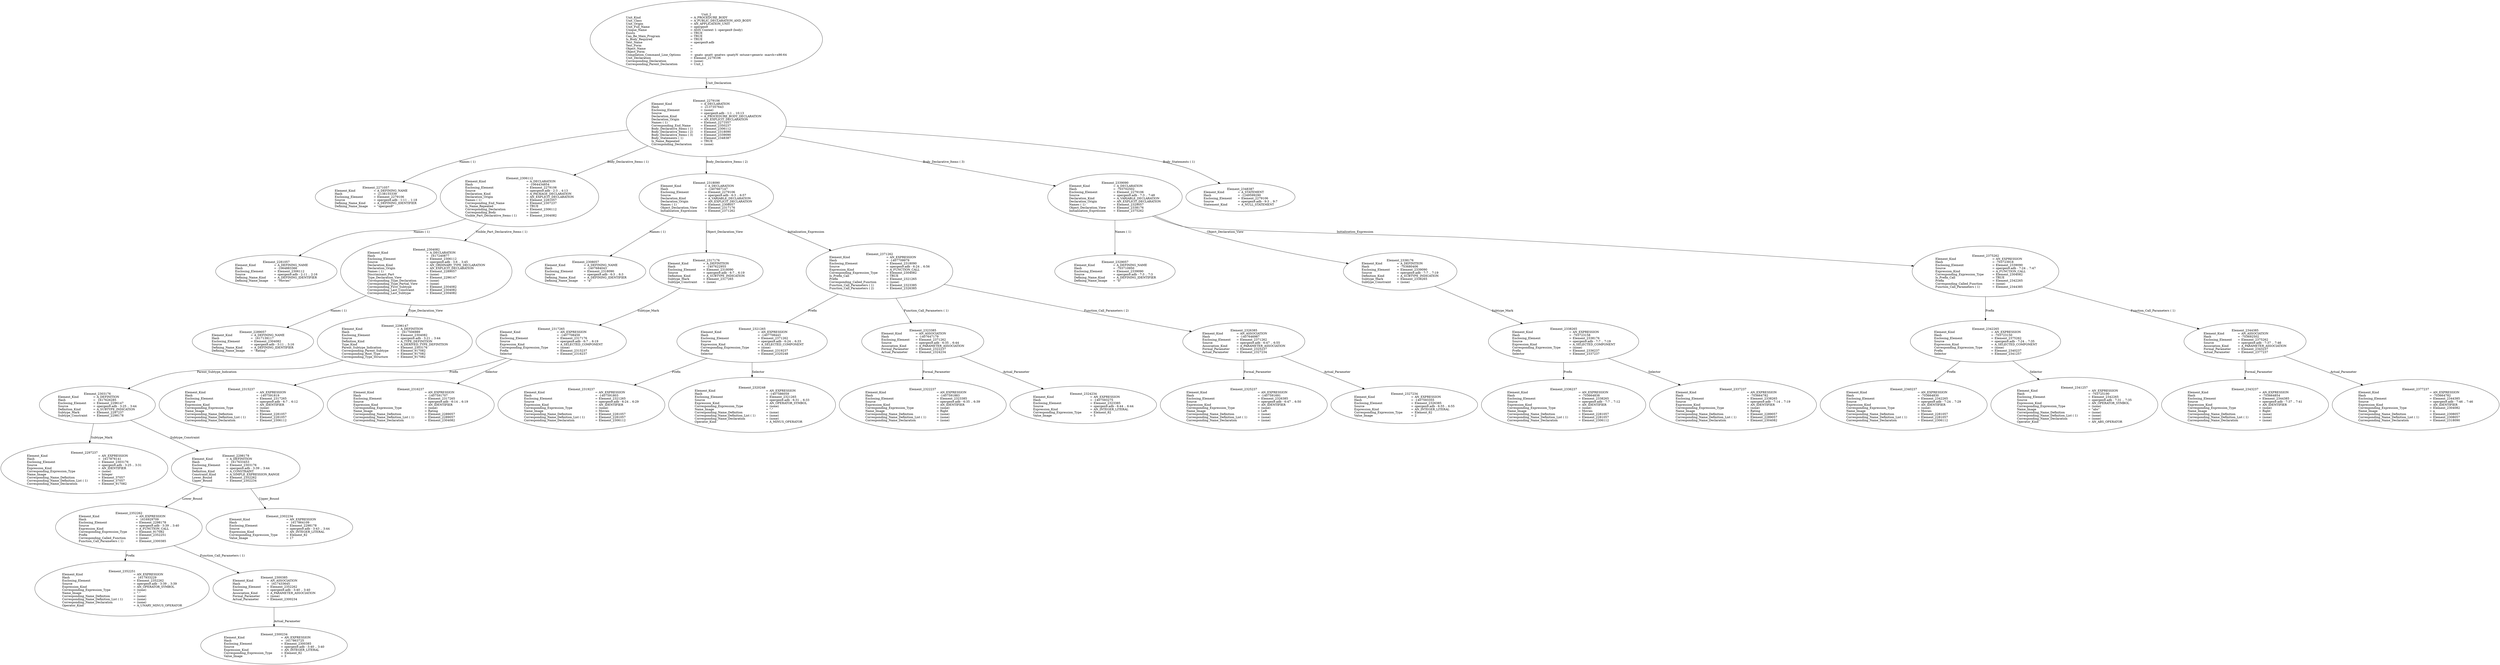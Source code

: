 digraph "opergen9.adt" {
  Unit_2 -> Element_2279106
      [ label=Unit_Declaration ];
  Unit_2
      [ label=<<TABLE BORDER="0" CELLBORDER="0" CELLSPACING="0" CELLPADDING="0"> 
          <TR><TD COLSPAN="3">Unit_2</TD></TR>
          <TR><TD ALIGN="LEFT">Unit_Kind   </TD><TD> = </TD><TD ALIGN="LEFT">A_PROCEDURE_BODY</TD></TR>
          <TR><TD ALIGN="LEFT">Unit_Class   </TD><TD> = </TD><TD ALIGN="LEFT">A_PUBLIC_DECLARATION_AND_BODY</TD></TR>
          <TR><TD ALIGN="LEFT">Unit_Origin   </TD><TD> = </TD><TD ALIGN="LEFT">AN_APPLICATION_UNIT</TD></TR>
          <TR><TD ALIGN="LEFT">Unit_Full_Name    </TD><TD> = </TD><TD ALIGN="LEFT">opergen9</TD></TR>
          <TR><TD ALIGN="LEFT">Unique_Name   </TD><TD> = </TD><TD ALIGN="LEFT">ASIS Context 1: opergen9 (body)</TD></TR>
          <TR><TD ALIGN="LEFT">Exists  </TD><TD> = </TD><TD ALIGN="LEFT">TRUE</TD></TR>
          <TR><TD ALIGN="LEFT">Can_Be_Main_Program     </TD><TD> = </TD><TD ALIGN="LEFT">TRUE</TD></TR>
          <TR><TD ALIGN="LEFT">Is_Body_Required     </TD><TD> = </TD><TD ALIGN="LEFT">TRUE</TD></TR>
          <TR><TD ALIGN="LEFT">Text_Name   </TD><TD> = </TD><TD ALIGN="LEFT">opergen9.adb</TD></TR>
          <TR><TD ALIGN="LEFT">Text_Form   </TD><TD> = </TD><TD ALIGN="LEFT"></TD></TR>
          <TR><TD ALIGN="LEFT">Object_Name   </TD><TD> = </TD><TD ALIGN="LEFT"></TD></TR>
          <TR><TD ALIGN="LEFT">Object_Form   </TD><TD> = </TD><TD ALIGN="LEFT"></TD></TR>
          <TR><TD ALIGN="LEFT">Compilation_Command_Line_Options         </TD><TD> = </TD><TD ALIGN="LEFT">-gnatc -gnatt -gnatws -gnatyN -mtune=generic -march=x86-64</TD></TR>
          <TR><TD ALIGN="LEFT">Unit_Declaration     </TD><TD> = </TD><TD ALIGN="LEFT">Element_2279106</TD></TR>
          <TR><TD ALIGN="LEFT">Corresponding_Declaration       </TD><TD> = </TD><TD ALIGN="LEFT">(none)</TD></TR>
          <TR><TD ALIGN="LEFT">Corresponding_Parent_Declaration         </TD><TD> = </TD><TD ALIGN="LEFT">Unit_1</TD></TR>
          </TABLE>> ];
  Element_2279106 -> Element_2271057
      [ label="Names ( 1)" ];
  Element_2279106 -> Element_2306112
      [ label="Body_Declarative_Items ( 1)" ];
  Element_2279106 -> Element_2318090
      [ label="Body_Declarative_Items ( 2)" ];
  Element_2279106 -> Element_2339090
      [ label="Body_Declarative_Items ( 3)" ];
  Element_2279106 -> Element_2348387
      [ label="Body_Statements ( 1)" ];
  Element_2279106
      [ label=<<TABLE BORDER="0" CELLBORDER="0" CELLSPACING="0" CELLPADDING="0"> 
          <TR><TD COLSPAN="3">Element_2279106</TD></TR>
          <TR><TD ALIGN="LEFT">Element_Kind    </TD><TD> = </TD><TD ALIGN="LEFT">A_DECLARATION</TD></TR>
          <TR><TD ALIGN="LEFT">Hash  </TD><TD> = </TD><TD ALIGN="LEFT">-2137357643</TD></TR>
          <TR><TD ALIGN="LEFT">Enclosing_Element     </TD><TD> = </TD><TD ALIGN="LEFT">(none)</TD></TR>
          <TR><TD ALIGN="LEFT">Source  </TD><TD> = </TD><TD ALIGN="LEFT">opergen9.adb - 1:1 .. 10:13</TD></TR>
          <TR><TD ALIGN="LEFT">Declaration_Kind     </TD><TD> = </TD><TD ALIGN="LEFT">A_PROCEDURE_BODY_DECLARATION</TD></TR>
          <TR><TD ALIGN="LEFT">Declaration_Origin     </TD><TD> = </TD><TD ALIGN="LEFT">AN_EXPLICIT_DECLARATION</TD></TR>
          <TR><TD ALIGN="LEFT">Names ( 1)   </TD><TD> = </TD><TD ALIGN="LEFT">Element_2271057</TD></TR>
          <TR><TD ALIGN="LEFT">Corresponding_End_Name      </TD><TD> = </TD><TD ALIGN="LEFT">Element_2350237</TD></TR>
          <TR><TD ALIGN="LEFT">Body_Declarative_Items ( 1)       </TD><TD> = </TD><TD ALIGN="LEFT">Element_2306112</TD></TR>
          <TR><TD ALIGN="LEFT">Body_Declarative_Items ( 2)       </TD><TD> = </TD><TD ALIGN="LEFT">Element_2318090</TD></TR>
          <TR><TD ALIGN="LEFT">Body_Declarative_Items ( 3)       </TD><TD> = </TD><TD ALIGN="LEFT">Element_2339090</TD></TR>
          <TR><TD ALIGN="LEFT">Body_Statements ( 1)      </TD><TD> = </TD><TD ALIGN="LEFT">Element_2348387</TD></TR>
          <TR><TD ALIGN="LEFT">Is_Name_Repeated     </TD><TD> = </TD><TD ALIGN="LEFT">TRUE</TD></TR>
          <TR><TD ALIGN="LEFT">Corresponding_Declaration       </TD><TD> = </TD><TD ALIGN="LEFT">(none)</TD></TR>
          </TABLE>> ];
  Element_2271057
      [ label=<<TABLE BORDER="0" CELLBORDER="0" CELLSPACING="0" CELLPADDING="0"> 
          <TR><TD COLSPAN="3">Element_2271057</TD></TR>
          <TR><TD ALIGN="LEFT">Element_Kind    </TD><TD> = </TD><TD ALIGN="LEFT">A_DEFINING_NAME</TD></TR>
          <TR><TD ALIGN="LEFT">Hash  </TD><TD> = </TD><TD ALIGN="LEFT">-2138155339</TD></TR>
          <TR><TD ALIGN="LEFT">Enclosing_Element     </TD><TD> = </TD><TD ALIGN="LEFT">Element_2279106</TD></TR>
          <TR><TD ALIGN="LEFT">Source  </TD><TD> = </TD><TD ALIGN="LEFT">opergen9.adb - 1:11 .. 1:18</TD></TR>
          <TR><TD ALIGN="LEFT">Defining_Name_Kind     </TD><TD> = </TD><TD ALIGN="LEFT">A_DEFINING_IDENTIFIER</TD></TR>
          <TR><TD ALIGN="LEFT">Defining_Name_Image     </TD><TD> = </TD><TD ALIGN="LEFT">"opergen9"</TD></TR>
          </TABLE>> ];
  Element_2306112 -> Element_2281057
      [ label="Names ( 1)" ];
  Element_2306112 -> Element_2304082
      [ label="Visible_Part_Declarative_Items ( 1)" ];
  Element_2306112
      [ label=<<TABLE BORDER="0" CELLBORDER="0" CELLSPACING="0" CELLPADDING="0"> 
          <TR><TD COLSPAN="3">Element_2306112</TD></TR>
          <TR><TD ALIGN="LEFT">Element_Kind    </TD><TD> = </TD><TD ALIGN="LEFT">A_DECLARATION</TD></TR>
          <TR><TD ALIGN="LEFT">Hash  </TD><TD> = </TD><TD ALIGN="LEFT">-1064434854</TD></TR>
          <TR><TD ALIGN="LEFT">Enclosing_Element     </TD><TD> = </TD><TD ALIGN="LEFT">Element_2279106</TD></TR>
          <TR><TD ALIGN="LEFT">Source  </TD><TD> = </TD><TD ALIGN="LEFT">opergen9.adb - 2:3 .. 4:13</TD></TR>
          <TR><TD ALIGN="LEFT">Declaration_Kind     </TD><TD> = </TD><TD ALIGN="LEFT">A_PACKAGE_DECLARATION</TD></TR>
          <TR><TD ALIGN="LEFT">Declaration_Origin     </TD><TD> = </TD><TD ALIGN="LEFT">AN_EXPLICIT_DECLARATION</TD></TR>
          <TR><TD ALIGN="LEFT">Names ( 1)   </TD><TD> = </TD><TD ALIGN="LEFT">Element_2281057</TD></TR>
          <TR><TD ALIGN="LEFT">Corresponding_End_Name      </TD><TD> = </TD><TD ALIGN="LEFT">Element_2307237</TD></TR>
          <TR><TD ALIGN="LEFT">Is_Name_Repeated     </TD><TD> = </TD><TD ALIGN="LEFT">TRUE</TD></TR>
          <TR><TD ALIGN="LEFT">Corresponding_Declaration       </TD><TD> = </TD><TD ALIGN="LEFT">Element_2306112</TD></TR>
          <TR><TD ALIGN="LEFT">Corresponding_Body     </TD><TD> = </TD><TD ALIGN="LEFT">(none)</TD></TR>
          <TR><TD ALIGN="LEFT">Visible_Part_Declarative_Items ( 1)         </TD><TD> = </TD><TD ALIGN="LEFT">Element_2304082</TD></TR>
          </TABLE>> ];
  Element_2281057
      [ label=<<TABLE BORDER="0" CELLBORDER="0" CELLSPACING="0" CELLPADDING="0"> 
          <TR><TD COLSPAN="3">Element_2281057</TD></TR>
          <TR><TD ALIGN="LEFT">Element_Kind    </TD><TD> = </TD><TD ALIGN="LEFT">A_DEFINING_NAME</TD></TR>
          <TR><TD ALIGN="LEFT">Hash  </TD><TD> = </TD><TD ALIGN="LEFT">-1064883366</TD></TR>
          <TR><TD ALIGN="LEFT">Enclosing_Element     </TD><TD> = </TD><TD ALIGN="LEFT">Element_2306112</TD></TR>
          <TR><TD ALIGN="LEFT">Source  </TD><TD> = </TD><TD ALIGN="LEFT">opergen9.adb - 2:11 .. 2:16</TD></TR>
          <TR><TD ALIGN="LEFT">Defining_Name_Kind     </TD><TD> = </TD><TD ALIGN="LEFT">A_DEFINING_IDENTIFIER</TD></TR>
          <TR><TD ALIGN="LEFT">Defining_Name_Image     </TD><TD> = </TD><TD ALIGN="LEFT">"Movies"</TD></TR>
          </TABLE>> ];
  Element_2304082 -> Element_2289057
      [ label="Names ( 1)" ];
  Element_2304082 -> Element_2296147
      [ label=Type_Declaration_View ];
  Element_2304082
      [ label=<<TABLE BORDER="0" CELLBORDER="0" CELLSPACING="0" CELLPADDING="0"> 
          <TR><TD COLSPAN="3">Element_2304082</TD></TR>
          <TR><TD ALIGN="LEFT">Element_Kind    </TD><TD> = </TD><TD ALIGN="LEFT">A_DECLARATION</TD></TR>
          <TR><TD ALIGN="LEFT">Hash  </TD><TD> = </TD><TD ALIGN="LEFT"> 1617240877</TD></TR>
          <TR><TD ALIGN="LEFT">Enclosing_Element     </TD><TD> = </TD><TD ALIGN="LEFT">Element_2306112</TD></TR>
          <TR><TD ALIGN="LEFT">Source  </TD><TD> = </TD><TD ALIGN="LEFT">opergen9.adb - 3:6 .. 3:45</TD></TR>
          <TR><TD ALIGN="LEFT">Declaration_Kind     </TD><TD> = </TD><TD ALIGN="LEFT">AN_ORDINARY_TYPE_DECLARATION</TD></TR>
          <TR><TD ALIGN="LEFT">Declaration_Origin     </TD><TD> = </TD><TD ALIGN="LEFT">AN_EXPLICIT_DECLARATION</TD></TR>
          <TR><TD ALIGN="LEFT">Names ( 1)   </TD><TD> = </TD><TD ALIGN="LEFT">Element_2289057</TD></TR>
          <TR><TD ALIGN="LEFT">Discriminant_Part     </TD><TD> = </TD><TD ALIGN="LEFT">(none)</TD></TR>
          <TR><TD ALIGN="LEFT">Type_Declaration_View      </TD><TD> = </TD><TD ALIGN="LEFT">Element_2296147</TD></TR>
          <TR><TD ALIGN="LEFT">Corresponding_Type_Declaration        </TD><TD> = </TD><TD ALIGN="LEFT">(none)</TD></TR>
          <TR><TD ALIGN="LEFT">Corresponding_Type_Partial_View        </TD><TD> = </TD><TD ALIGN="LEFT">(none)</TD></TR>
          <TR><TD ALIGN="LEFT">Corresponding_First_Subtype       </TD><TD> = </TD><TD ALIGN="LEFT">Element_2304082</TD></TR>
          <TR><TD ALIGN="LEFT">Corresponding_Last_Constraint        </TD><TD> = </TD><TD ALIGN="LEFT">Element_2304082</TD></TR>
          <TR><TD ALIGN="LEFT">Corresponding_Last_Subtype       </TD><TD> = </TD><TD ALIGN="LEFT">Element_2304082</TD></TR>
          </TABLE>> ];
  Element_2289057
      [ label=<<TABLE BORDER="0" CELLBORDER="0" CELLSPACING="0" CELLPADDING="0"> 
          <TR><TD COLSPAN="3">Element_2289057</TD></TR>
          <TR><TD ALIGN="LEFT">Element_Kind    </TD><TD> = </TD><TD ALIGN="LEFT">A_DEFINING_NAME</TD></TR>
          <TR><TD ALIGN="LEFT">Hash  </TD><TD> = </TD><TD ALIGN="LEFT"> 1617139117</TD></TR>
          <TR><TD ALIGN="LEFT">Enclosing_Element     </TD><TD> = </TD><TD ALIGN="LEFT">Element_2304082</TD></TR>
          <TR><TD ALIGN="LEFT">Source  </TD><TD> = </TD><TD ALIGN="LEFT">opergen9.adb - 3:11 .. 3:16</TD></TR>
          <TR><TD ALIGN="LEFT">Defining_Name_Kind     </TD><TD> = </TD><TD ALIGN="LEFT">A_DEFINING_IDENTIFIER</TD></TR>
          <TR><TD ALIGN="LEFT">Defining_Name_Image     </TD><TD> = </TD><TD ALIGN="LEFT">"Rating"</TD></TR>
          </TABLE>> ];
  Element_2296147 -> Element_2303176
      [ label=Parent_Subtype_Indication ];
  Element_2296147
      [ label=<<TABLE BORDER="0" CELLBORDER="0" CELLSPACING="0" CELLPADDING="0"> 
          <TR><TD COLSPAN="3">Element_2296147</TD></TR>
          <TR><TD ALIGN="LEFT">Element_Kind    </TD><TD> = </TD><TD ALIGN="LEFT">A_DEFINITION</TD></TR>
          <TR><TD ALIGN="LEFT">Hash  </TD><TD> = </TD><TD ALIGN="LEFT"> 1617506989</TD></TR>
          <TR><TD ALIGN="LEFT">Enclosing_Element     </TD><TD> = </TD><TD ALIGN="LEFT">Element_2304082</TD></TR>
          <TR><TD ALIGN="LEFT">Source  </TD><TD> = </TD><TD ALIGN="LEFT">opergen9.adb - 3:21 .. 3:44</TD></TR>
          <TR><TD ALIGN="LEFT">Definition_Kind    </TD><TD> = </TD><TD ALIGN="LEFT">A_TYPE_DEFINITION</TD></TR>
          <TR><TD ALIGN="LEFT">Type_Kind   </TD><TD> = </TD><TD ALIGN="LEFT">A_DERIVED_TYPE_DEFINITION</TD></TR>
          <TR><TD ALIGN="LEFT">Parent_Subtype_Indication       </TD><TD> = </TD><TD ALIGN="LEFT">Element_2303176</TD></TR>
          <TR><TD ALIGN="LEFT">Corresponding_Parent_Subtype        </TD><TD> = </TD><TD ALIGN="LEFT">Element_917082</TD></TR>
          <TR><TD ALIGN="LEFT">Corresponding_Root_Type      </TD><TD> = </TD><TD ALIGN="LEFT">Element_917082</TD></TR>
          <TR><TD ALIGN="LEFT">Corresponding_Type_Structure        </TD><TD> = </TD><TD ALIGN="LEFT">Element_917082</TD></TR>
          </TABLE>> ];
  Element_2303176 -> Element_2297237
      [ label=Subtype_Mark ];
  Element_2303176 -> Element_2298178
      [ label=Subtype_Constraint ];
  Element_2303176
      [ label=<<TABLE BORDER="0" CELLBORDER="0" CELLSPACING="0" CELLPADDING="0"> 
          <TR><TD COLSPAN="3">Element_2303176</TD></TR>
          <TR><TD ALIGN="LEFT">Element_Kind    </TD><TD> = </TD><TD ALIGN="LEFT">A_DEFINITION</TD></TR>
          <TR><TD ALIGN="LEFT">Hash  </TD><TD> = </TD><TD ALIGN="LEFT"> 1617626285</TD></TR>
          <TR><TD ALIGN="LEFT">Enclosing_Element     </TD><TD> = </TD><TD ALIGN="LEFT">Element_2296147</TD></TR>
          <TR><TD ALIGN="LEFT">Source  </TD><TD> = </TD><TD ALIGN="LEFT">opergen9.adb - 3:25 .. 3:44</TD></TR>
          <TR><TD ALIGN="LEFT">Definition_Kind    </TD><TD> = </TD><TD ALIGN="LEFT">A_SUBTYPE_INDICATION</TD></TR>
          <TR><TD ALIGN="LEFT">Subtype_Mark    </TD><TD> = </TD><TD ALIGN="LEFT">Element_2297237</TD></TR>
          <TR><TD ALIGN="LEFT">Subtype_Constraint     </TD><TD> = </TD><TD ALIGN="LEFT">Element_2298178</TD></TR>
          </TABLE>> ];
  Element_2297237
      [ label=<<TABLE BORDER="0" CELLBORDER="0" CELLSPACING="0" CELLPADDING="0"> 
          <TR><TD COLSPAN="3">Element_2297237</TD></TR>
          <TR><TD ALIGN="LEFT">Element_Kind    </TD><TD> = </TD><TD ALIGN="LEFT">AN_EXPRESSION</TD></TR>
          <TR><TD ALIGN="LEFT">Hash  </TD><TD> = </TD><TD ALIGN="LEFT"> 1617876141</TD></TR>
          <TR><TD ALIGN="LEFT">Enclosing_Element     </TD><TD> = </TD><TD ALIGN="LEFT">Element_2303176</TD></TR>
          <TR><TD ALIGN="LEFT">Source  </TD><TD> = </TD><TD ALIGN="LEFT">opergen9.adb - 3:25 .. 3:31</TD></TR>
          <TR><TD ALIGN="LEFT">Expression_Kind    </TD><TD> = </TD><TD ALIGN="LEFT">AN_IDENTIFIER</TD></TR>
          <TR><TD ALIGN="LEFT">Corresponding_Expression_Type        </TD><TD> = </TD><TD ALIGN="LEFT">(none)</TD></TR>
          <TR><TD ALIGN="LEFT">Name_Image   </TD><TD> = </TD><TD ALIGN="LEFT">Integer</TD></TR>
          <TR><TD ALIGN="LEFT">Corresponding_Name_Definition        </TD><TD> = </TD><TD ALIGN="LEFT">Element_37057</TD></TR>
          <TR><TD ALIGN="LEFT">Corresponding_Name_Definition_List ( 1)          </TD><TD> = </TD><TD ALIGN="LEFT">Element_37057</TD></TR>
          <TR><TD ALIGN="LEFT">Corresponding_Name_Declaration        </TD><TD> = </TD><TD ALIGN="LEFT">Element_917082</TD></TR>
          </TABLE>> ];
  Element_2298178 -> Element_2352262
      [ label=Lower_Bound ];
  Element_2298178 -> Element_2302234
      [ label=Upper_Bound ];
  Element_2298178
      [ label=<<TABLE BORDER="0" CELLBORDER="0" CELLSPACING="0" CELLPADDING="0"> 
          <TR><TD COLSPAN="3">Element_2298178</TD></TR>
          <TR><TD ALIGN="LEFT">Element_Kind    </TD><TD> = </TD><TD ALIGN="LEFT">A_DEFINITION</TD></TR>
          <TR><TD ALIGN="LEFT">Hash  </TD><TD> = </TD><TD ALIGN="LEFT"> 1617633453</TD></TR>
          <TR><TD ALIGN="LEFT">Enclosing_Element     </TD><TD> = </TD><TD ALIGN="LEFT">Element_2303176</TD></TR>
          <TR><TD ALIGN="LEFT">Source  </TD><TD> = </TD><TD ALIGN="LEFT">opergen9.adb - 3:39 .. 3:44</TD></TR>
          <TR><TD ALIGN="LEFT">Definition_Kind    </TD><TD> = </TD><TD ALIGN="LEFT">A_CONSTRAINT</TD></TR>
          <TR><TD ALIGN="LEFT">Constraint_Kind    </TD><TD> = </TD><TD ALIGN="LEFT">A_SIMPLE_EXPRESSION_RANGE</TD></TR>
          <TR><TD ALIGN="LEFT">Lower_Bound   </TD><TD> = </TD><TD ALIGN="LEFT">Element_2352262</TD></TR>
          <TR><TD ALIGN="LEFT">Upper_Bound   </TD><TD> = </TD><TD ALIGN="LEFT">Element_2302234</TD></TR>
          </TABLE>> ];
  Element_2352262 -> Element_2352251
      [ label=Prefix ];
  Element_2352262 -> Element_2300385
      [ label="Function_Call_Parameters ( 1)" ];
  Element_2352262
      [ label=<<TABLE BORDER="0" CELLBORDER="0" CELLSPACING="0" CELLPADDING="0"> 
          <TR><TD COLSPAN="3">Element_2352262</TD></TR>
          <TR><TD ALIGN="LEFT">Element_Kind    </TD><TD> = </TD><TD ALIGN="LEFT">AN_EXPRESSION</TD></TR>
          <TR><TD ALIGN="LEFT">Hash  </TD><TD> = </TD><TD ALIGN="LEFT"> 1616929709</TD></TR>
          <TR><TD ALIGN="LEFT">Enclosing_Element     </TD><TD> = </TD><TD ALIGN="LEFT">Element_2298178</TD></TR>
          <TR><TD ALIGN="LEFT">Source  </TD><TD> = </TD><TD ALIGN="LEFT">opergen9.adb - 3:39 .. 3:40</TD></TR>
          <TR><TD ALIGN="LEFT">Expression_Kind    </TD><TD> = </TD><TD ALIGN="LEFT">A_FUNCTION_CALL</TD></TR>
          <TR><TD ALIGN="LEFT">Corresponding_Expression_Type        </TD><TD> = </TD><TD ALIGN="LEFT">Element_917082</TD></TR>
          <TR><TD ALIGN="LEFT">Prefix  </TD><TD> = </TD><TD ALIGN="LEFT">Element_2352251</TD></TR>
          <TR><TD ALIGN="LEFT">Corresponding_Called_Function        </TD><TD> = </TD><TD ALIGN="LEFT">(none)</TD></TR>
          <TR><TD ALIGN="LEFT">Function_Call_Parameters ( 1)        </TD><TD> = </TD><TD ALIGN="LEFT">Element_2300385</TD></TR>
          </TABLE>> ];
  Element_2352251
      [ label=<<TABLE BORDER="0" CELLBORDER="0" CELLSPACING="0" CELLPADDING="0"> 
          <TR><TD COLSPAN="3">Element_2352251</TD></TR>
          <TR><TD ALIGN="LEFT">Element_Kind    </TD><TD> = </TD><TD ALIGN="LEFT">AN_EXPRESSION</TD></TR>
          <TR><TD ALIGN="LEFT">Hash  </TD><TD> = </TD><TD ALIGN="LEFT"> 1617933229</TD></TR>
          <TR><TD ALIGN="LEFT">Enclosing_Element     </TD><TD> = </TD><TD ALIGN="LEFT">Element_2352262</TD></TR>
          <TR><TD ALIGN="LEFT">Source  </TD><TD> = </TD><TD ALIGN="LEFT">opergen9.adb - 3:39 .. 3:39</TD></TR>
          <TR><TD ALIGN="LEFT">Expression_Kind    </TD><TD> = </TD><TD ALIGN="LEFT">AN_OPERATOR_SYMBOL</TD></TR>
          <TR><TD ALIGN="LEFT">Corresponding_Expression_Type        </TD><TD> = </TD><TD ALIGN="LEFT">(none)</TD></TR>
          <TR><TD ALIGN="LEFT">Name_Image   </TD><TD> = </TD><TD ALIGN="LEFT">"-"</TD></TR>
          <TR><TD ALIGN="LEFT">Corresponding_Name_Definition        </TD><TD> = </TD><TD ALIGN="LEFT">(none)</TD></TR>
          <TR><TD ALIGN="LEFT">Corresponding_Name_Definition_List ( 1)          </TD><TD> = </TD><TD ALIGN="LEFT">(none)</TD></TR>
          <TR><TD ALIGN="LEFT">Corresponding_Name_Declaration        </TD><TD> = </TD><TD ALIGN="LEFT">(none)</TD></TR>
          <TR><TD ALIGN="LEFT">Operator_Kind    </TD><TD> = </TD><TD ALIGN="LEFT">A_UNARY_MINUS_OPERATOR</TD></TR>
          </TABLE>> ];
  Element_2300385 -> Element_2300234
      [ label=Actual_Parameter ];
  Element_2300385
      [ label=<<TABLE BORDER="0" CELLBORDER="0" CELLSPACING="0" CELLPADDING="0"> 
          <TR><TD COLSPAN="3">Element_2300385</TD></TR>
          <TR><TD ALIGN="LEFT">Element_Kind    </TD><TD> = </TD><TD ALIGN="LEFT">AN_ASSOCIATION</TD></TR>
          <TR><TD ALIGN="LEFT">Hash  </TD><TD> = </TD><TD ALIGN="LEFT"> 1617433645</TD></TR>
          <TR><TD ALIGN="LEFT">Enclosing_Element     </TD><TD> = </TD><TD ALIGN="LEFT">Element_2352262</TD></TR>
          <TR><TD ALIGN="LEFT">Source  </TD><TD> = </TD><TD ALIGN="LEFT">opergen9.adb - 3:40 .. 3:40</TD></TR>
          <TR><TD ALIGN="LEFT">Association_Kind     </TD><TD> = </TD><TD ALIGN="LEFT">A_PARAMETER_ASSOCIATION</TD></TR>
          <TR><TD ALIGN="LEFT">Formal_Parameter     </TD><TD> = </TD><TD ALIGN="LEFT">(none)</TD></TR>
          <TR><TD ALIGN="LEFT">Actual_Parameter     </TD><TD> = </TD><TD ALIGN="LEFT">Element_2300234</TD></TR>
          </TABLE>> ];
  Element_2300234
      [ label=<<TABLE BORDER="0" CELLBORDER="0" CELLSPACING="0" CELLPADDING="0"> 
          <TR><TD COLSPAN="3">Element_2300234</TD></TR>
          <TR><TD ALIGN="LEFT">Element_Kind    </TD><TD> = </TD><TD ALIGN="LEFT">AN_EXPRESSION</TD></TR>
          <TR><TD ALIGN="LEFT">Hash  </TD><TD> = </TD><TD ALIGN="LEFT"> 1617863725</TD></TR>
          <TR><TD ALIGN="LEFT">Enclosing_Element     </TD><TD> = </TD><TD ALIGN="LEFT">Element_2300385</TD></TR>
          <TR><TD ALIGN="LEFT">Source  </TD><TD> = </TD><TD ALIGN="LEFT">opergen9.adb - 3:40 .. 3:40</TD></TR>
          <TR><TD ALIGN="LEFT">Expression_Kind    </TD><TD> = </TD><TD ALIGN="LEFT">AN_INTEGER_LITERAL</TD></TR>
          <TR><TD ALIGN="LEFT">Corresponding_Expression_Type        </TD><TD> = </TD><TD ALIGN="LEFT">Element_82</TD></TR>
          <TR><TD ALIGN="LEFT">Value_Image   </TD><TD> = </TD><TD ALIGN="LEFT">3</TD></TR>
          </TABLE>> ];
  Element_2302234
      [ label=<<TABLE BORDER="0" CELLBORDER="0" CELLSPACING="0" CELLPADDING="0"> 
          <TR><TD COLSPAN="3">Element_2302234</TD></TR>
          <TR><TD ALIGN="LEFT">Element_Kind    </TD><TD> = </TD><TD ALIGN="LEFT">AN_EXPRESSION</TD></TR>
          <TR><TD ALIGN="LEFT">Hash  </TD><TD> = </TD><TD ALIGN="LEFT"> 1617864109</TD></TR>
          <TR><TD ALIGN="LEFT">Enclosing_Element     </TD><TD> = </TD><TD ALIGN="LEFT">Element_2298178</TD></TR>
          <TR><TD ALIGN="LEFT">Source  </TD><TD> = </TD><TD ALIGN="LEFT">opergen9.adb - 3:43 .. 3:44</TD></TR>
          <TR><TD ALIGN="LEFT">Expression_Kind    </TD><TD> = </TD><TD ALIGN="LEFT">AN_INTEGER_LITERAL</TD></TR>
          <TR><TD ALIGN="LEFT">Corresponding_Expression_Type        </TD><TD> = </TD><TD ALIGN="LEFT">Element_82</TD></TR>
          <TR><TD ALIGN="LEFT">Value_Image   </TD><TD> = </TD><TD ALIGN="LEFT">17</TD></TR>
          </TABLE>> ];
  Element_2318090 -> Element_2308057
      [ label="Names ( 1)" ];
  Element_2318090 -> Element_2317176
      [ label=Object_Declaration_View ];
  Element_2318090 -> Element_2371262
      [ label=Initialization_Expression ];
  Element_2318090
      [ label=<<TABLE BORDER="0" CELLBORDER="0" CELLSPACING="0" CELLPADDING="0"> 
          <TR><TD COLSPAN="3">Element_2318090</TD></TR>
          <TR><TD ALIGN="LEFT">Element_Kind    </TD><TD> = </TD><TD ALIGN="LEFT">A_DECLARATION</TD></TR>
          <TR><TD ALIGN="LEFT">Hash  </TD><TD> = </TD><TD ALIGN="LEFT">-1407667147</TD></TR>
          <TR><TD ALIGN="LEFT">Enclosing_Element     </TD><TD> = </TD><TD ALIGN="LEFT">Element_2279106</TD></TR>
          <TR><TD ALIGN="LEFT">Source  </TD><TD> = </TD><TD ALIGN="LEFT">opergen9.adb - 6:3 .. 6:57</TD></TR>
          <TR><TD ALIGN="LEFT">Declaration_Kind     </TD><TD> = </TD><TD ALIGN="LEFT">A_VARIABLE_DECLARATION</TD></TR>
          <TR><TD ALIGN="LEFT">Declaration_Origin     </TD><TD> = </TD><TD ALIGN="LEFT">AN_EXPLICIT_DECLARATION</TD></TR>
          <TR><TD ALIGN="LEFT">Names ( 1)   </TD><TD> = </TD><TD ALIGN="LEFT">Element_2308057</TD></TR>
          <TR><TD ALIGN="LEFT">Object_Declaration_View      </TD><TD> = </TD><TD ALIGN="LEFT">Element_2317176</TD></TR>
          <TR><TD ALIGN="LEFT">Initialization_Expression       </TD><TD> = </TD><TD ALIGN="LEFT">Element_2371262</TD></TR>
          </TABLE>> ];
  Element_2308057
      [ label=<<TABLE BORDER="0" CELLBORDER="0" CELLSPACING="0" CELLPADDING="0"> 
          <TR><TD COLSPAN="3">Element_2308057</TD></TR>
          <TR><TD ALIGN="LEFT">Element_Kind    </TD><TD> = </TD><TD ALIGN="LEFT">A_DEFINING_NAME</TD></TR>
          <TR><TD ALIGN="LEFT">Hash  </TD><TD> = </TD><TD ALIGN="LEFT">-1407684043</TD></TR>
          <TR><TD ALIGN="LEFT">Enclosing_Element     </TD><TD> = </TD><TD ALIGN="LEFT">Element_2318090</TD></TR>
          <TR><TD ALIGN="LEFT">Source  </TD><TD> = </TD><TD ALIGN="LEFT">opergen9.adb - 6:3 .. 6:3</TD></TR>
          <TR><TD ALIGN="LEFT">Defining_Name_Kind     </TD><TD> = </TD><TD ALIGN="LEFT">A_DEFINING_IDENTIFIER</TD></TR>
          <TR><TD ALIGN="LEFT">Defining_Name_Image     </TD><TD> = </TD><TD ALIGN="LEFT">"a"</TD></TR>
          </TABLE>> ];
  Element_2317176 -> Element_2317265
      [ label=Subtype_Mark ];
  Element_2317176
      [ label=<<TABLE BORDER="0" CELLBORDER="0" CELLSPACING="0" CELLPADDING="0"> 
          <TR><TD COLSPAN="3">Element_2317176</TD></TR>
          <TR><TD ALIGN="LEFT">Element_Kind    </TD><TD> = </TD><TD ALIGN="LEFT">A_DEFINITION</TD></TR>
          <TR><TD ALIGN="LEFT">Hash  </TD><TD> = </TD><TD ALIGN="LEFT">-1407622955</TD></TR>
          <TR><TD ALIGN="LEFT">Enclosing_Element     </TD><TD> = </TD><TD ALIGN="LEFT">Element_2318090</TD></TR>
          <TR><TD ALIGN="LEFT">Source  </TD><TD> = </TD><TD ALIGN="LEFT">opergen9.adb - 6:7 .. 6:19</TD></TR>
          <TR><TD ALIGN="LEFT">Definition_Kind    </TD><TD> = </TD><TD ALIGN="LEFT">A_SUBTYPE_INDICATION</TD></TR>
          <TR><TD ALIGN="LEFT">Subtype_Mark    </TD><TD> = </TD><TD ALIGN="LEFT">Element_2317265</TD></TR>
          <TR><TD ALIGN="LEFT">Subtype_Constraint     </TD><TD> = </TD><TD ALIGN="LEFT">(none)</TD></TR>
          </TABLE>> ];
  Element_2317265 -> Element_2315237
      [ label=Prefix ];
  Element_2317265 -> Element_2316237
      [ label=Selector ];
  Element_2317265
      [ label=<<TABLE BORDER="0" CELLBORDER="0" CELLSPACING="0" CELLPADDING="0"> 
          <TR><TD COLSPAN="3">Element_2317265</TD></TR>
          <TR><TD ALIGN="LEFT">Element_Kind    </TD><TD> = </TD><TD ALIGN="LEFT">AN_EXPRESSION</TD></TR>
          <TR><TD ALIGN="LEFT">Hash  </TD><TD> = </TD><TD ALIGN="LEFT">-1407708459</TD></TR>
          <TR><TD ALIGN="LEFT">Enclosing_Element     </TD><TD> = </TD><TD ALIGN="LEFT">Element_2317176</TD></TR>
          <TR><TD ALIGN="LEFT">Source  </TD><TD> = </TD><TD ALIGN="LEFT">opergen9.adb - 6:7 .. 6:19</TD></TR>
          <TR><TD ALIGN="LEFT">Expression_Kind    </TD><TD> = </TD><TD ALIGN="LEFT">A_SELECTED_COMPONENT</TD></TR>
          <TR><TD ALIGN="LEFT">Corresponding_Expression_Type        </TD><TD> = </TD><TD ALIGN="LEFT">(none)</TD></TR>
          <TR><TD ALIGN="LEFT">Prefix  </TD><TD> = </TD><TD ALIGN="LEFT">Element_2315237</TD></TR>
          <TR><TD ALIGN="LEFT">Selector   </TD><TD> = </TD><TD ALIGN="LEFT">Element_2316237</TD></TR>
          </TABLE>> ];
  Element_2315237
      [ label=<<TABLE BORDER="0" CELLBORDER="0" CELLSPACING="0" CELLPADDING="0"> 
          <TR><TD COLSPAN="3">Element_2315237</TD></TR>
          <TR><TD ALIGN="LEFT">Element_Kind    </TD><TD> = </TD><TD ALIGN="LEFT">AN_EXPRESSION</TD></TR>
          <TR><TD ALIGN="LEFT">Hash  </TD><TD> = </TD><TD ALIGN="LEFT">-1407591819</TD></TR>
          <TR><TD ALIGN="LEFT">Enclosing_Element     </TD><TD> = </TD><TD ALIGN="LEFT">Element_2317265</TD></TR>
          <TR><TD ALIGN="LEFT">Source  </TD><TD> = </TD><TD ALIGN="LEFT">opergen9.adb - 6:7 .. 6:12</TD></TR>
          <TR><TD ALIGN="LEFT">Expression_Kind    </TD><TD> = </TD><TD ALIGN="LEFT">AN_IDENTIFIER</TD></TR>
          <TR><TD ALIGN="LEFT">Corresponding_Expression_Type        </TD><TD> = </TD><TD ALIGN="LEFT">(none)</TD></TR>
          <TR><TD ALIGN="LEFT">Name_Image   </TD><TD> = </TD><TD ALIGN="LEFT">Movies</TD></TR>
          <TR><TD ALIGN="LEFT">Corresponding_Name_Definition        </TD><TD> = </TD><TD ALIGN="LEFT">Element_2281057</TD></TR>
          <TR><TD ALIGN="LEFT">Corresponding_Name_Definition_List ( 1)          </TD><TD> = </TD><TD ALIGN="LEFT">Element_2281057</TD></TR>
          <TR><TD ALIGN="LEFT">Corresponding_Name_Declaration        </TD><TD> = </TD><TD ALIGN="LEFT">Element_2306112</TD></TR>
          </TABLE>> ];
  Element_2316237
      [ label=<<TABLE BORDER="0" CELLBORDER="0" CELLSPACING="0" CELLPADDING="0"> 
          <TR><TD COLSPAN="3">Element_2316237</TD></TR>
          <TR><TD ALIGN="LEFT">Element_Kind    </TD><TD> = </TD><TD ALIGN="LEFT">AN_EXPRESSION</TD></TR>
          <TR><TD ALIGN="LEFT">Hash  </TD><TD> = </TD><TD ALIGN="LEFT">-1407591707</TD></TR>
          <TR><TD ALIGN="LEFT">Enclosing_Element     </TD><TD> = </TD><TD ALIGN="LEFT">Element_2317265</TD></TR>
          <TR><TD ALIGN="LEFT">Source  </TD><TD> = </TD><TD ALIGN="LEFT">opergen9.adb - 6:14 .. 6:19</TD></TR>
          <TR><TD ALIGN="LEFT">Expression_Kind    </TD><TD> = </TD><TD ALIGN="LEFT">AN_IDENTIFIER</TD></TR>
          <TR><TD ALIGN="LEFT">Corresponding_Expression_Type        </TD><TD> = </TD><TD ALIGN="LEFT">(none)</TD></TR>
          <TR><TD ALIGN="LEFT">Name_Image   </TD><TD> = </TD><TD ALIGN="LEFT">Rating</TD></TR>
          <TR><TD ALIGN="LEFT">Corresponding_Name_Definition        </TD><TD> = </TD><TD ALIGN="LEFT">Element_2289057</TD></TR>
          <TR><TD ALIGN="LEFT">Corresponding_Name_Definition_List ( 1)          </TD><TD> = </TD><TD ALIGN="LEFT">Element_2289057</TD></TR>
          <TR><TD ALIGN="LEFT">Corresponding_Name_Declaration        </TD><TD> = </TD><TD ALIGN="LEFT">Element_2304082</TD></TR>
          </TABLE>> ];
  Element_2371262 -> Element_2321265
      [ label=Prefix ];
  Element_2371262 -> Element_2323385
      [ label="Function_Call_Parameters ( 1)" ];
  Element_2371262 -> Element_2326385
      [ label="Function_Call_Parameters ( 2)" ];
  Element_2371262
      [ label=<<TABLE BORDER="0" CELLBORDER="0" CELLSPACING="0" CELLPADDING="0"> 
          <TR><TD COLSPAN="3">Element_2371262</TD></TR>
          <TR><TD ALIGN="LEFT">Element_Kind    </TD><TD> = </TD><TD ALIGN="LEFT">AN_EXPRESSION</TD></TR>
          <TR><TD ALIGN="LEFT">Hash  </TD><TD> = </TD><TD ALIGN="LEFT">-1407709979</TD></TR>
          <TR><TD ALIGN="LEFT">Enclosing_Element     </TD><TD> = </TD><TD ALIGN="LEFT">Element_2318090</TD></TR>
          <TR><TD ALIGN="LEFT">Source  </TD><TD> = </TD><TD ALIGN="LEFT">opergen9.adb - 6:24 .. 6:56</TD></TR>
          <TR><TD ALIGN="LEFT">Expression_Kind    </TD><TD> = </TD><TD ALIGN="LEFT">A_FUNCTION_CALL</TD></TR>
          <TR><TD ALIGN="LEFT">Corresponding_Expression_Type        </TD><TD> = </TD><TD ALIGN="LEFT">Element_2304082</TD></TR>
          <TR><TD ALIGN="LEFT">Is_Prefix_Call    </TD><TD> = </TD><TD ALIGN="LEFT">TRUE</TD></TR>
          <TR><TD ALIGN="LEFT">Prefix  </TD><TD> = </TD><TD ALIGN="LEFT">Element_2321265</TD></TR>
          <TR><TD ALIGN="LEFT">Corresponding_Called_Function        </TD><TD> = </TD><TD ALIGN="LEFT">(none)</TD></TR>
          <TR><TD ALIGN="LEFT">Function_Call_Parameters ( 1)        </TD><TD> = </TD><TD ALIGN="LEFT">Element_2323385</TD></TR>
          <TR><TD ALIGN="LEFT">Function_Call_Parameters ( 2)        </TD><TD> = </TD><TD ALIGN="LEFT">Element_2326385</TD></TR>
          </TABLE>> ];
  Element_2321265 -> Element_2319237
      [ label=Prefix ];
  Element_2321265 -> Element_2320248
      [ label=Selector ];
  Element_2321265
      [ label=<<TABLE BORDER="0" CELLBORDER="0" CELLSPACING="0" CELLPADDING="0"> 
          <TR><TD COLSPAN="3">Element_2321265</TD></TR>
          <TR><TD ALIGN="LEFT">Element_Kind    </TD><TD> = </TD><TD ALIGN="LEFT">AN_EXPRESSION</TD></TR>
          <TR><TD ALIGN="LEFT">Hash  </TD><TD> = </TD><TD ALIGN="LEFT">-1407708443</TD></TR>
          <TR><TD ALIGN="LEFT">Enclosing_Element     </TD><TD> = </TD><TD ALIGN="LEFT">Element_2371262</TD></TR>
          <TR><TD ALIGN="LEFT">Source  </TD><TD> = </TD><TD ALIGN="LEFT">opergen9.adb - 6:24 .. 6:33</TD></TR>
          <TR><TD ALIGN="LEFT">Expression_Kind    </TD><TD> = </TD><TD ALIGN="LEFT">A_SELECTED_COMPONENT</TD></TR>
          <TR><TD ALIGN="LEFT">Corresponding_Expression_Type        </TD><TD> = </TD><TD ALIGN="LEFT">(none)</TD></TR>
          <TR><TD ALIGN="LEFT">Prefix  </TD><TD> = </TD><TD ALIGN="LEFT">Element_2319237</TD></TR>
          <TR><TD ALIGN="LEFT">Selector   </TD><TD> = </TD><TD ALIGN="LEFT">Element_2320248</TD></TR>
          </TABLE>> ];
  Element_2319237
      [ label=<<TABLE BORDER="0" CELLBORDER="0" CELLSPACING="0" CELLPADDING="0"> 
          <TR><TD COLSPAN="3">Element_2319237</TD></TR>
          <TR><TD ALIGN="LEFT">Element_Kind    </TD><TD> = </TD><TD ALIGN="LEFT">AN_EXPRESSION</TD></TR>
          <TR><TD ALIGN="LEFT">Hash  </TD><TD> = </TD><TD ALIGN="LEFT">-1407591803</TD></TR>
          <TR><TD ALIGN="LEFT">Enclosing_Element     </TD><TD> = </TD><TD ALIGN="LEFT">Element_2321265</TD></TR>
          <TR><TD ALIGN="LEFT">Source  </TD><TD> = </TD><TD ALIGN="LEFT">opergen9.adb - 6:24 .. 6:29</TD></TR>
          <TR><TD ALIGN="LEFT">Expression_Kind    </TD><TD> = </TD><TD ALIGN="LEFT">AN_IDENTIFIER</TD></TR>
          <TR><TD ALIGN="LEFT">Corresponding_Expression_Type        </TD><TD> = </TD><TD ALIGN="LEFT">(none)</TD></TR>
          <TR><TD ALIGN="LEFT">Name_Image   </TD><TD> = </TD><TD ALIGN="LEFT">Movies</TD></TR>
          <TR><TD ALIGN="LEFT">Corresponding_Name_Definition        </TD><TD> = </TD><TD ALIGN="LEFT">Element_2281057</TD></TR>
          <TR><TD ALIGN="LEFT">Corresponding_Name_Definition_List ( 1)          </TD><TD> = </TD><TD ALIGN="LEFT">Element_2281057</TD></TR>
          <TR><TD ALIGN="LEFT">Corresponding_Name_Declaration        </TD><TD> = </TD><TD ALIGN="LEFT">Element_2306112</TD></TR>
          </TABLE>> ];
  Element_2320248
      [ label=<<TABLE BORDER="0" CELLBORDER="0" CELLSPACING="0" CELLPADDING="0"> 
          <TR><TD COLSPAN="3">Element_2320248</TD></TR>
          <TR><TD ALIGN="LEFT">Element_Kind    </TD><TD> = </TD><TD ALIGN="LEFT">AN_EXPRESSION</TD></TR>
          <TR><TD ALIGN="LEFT">Hash  </TD><TD> = </TD><TD ALIGN="LEFT">-1407586059</TD></TR>
          <TR><TD ALIGN="LEFT">Enclosing_Element     </TD><TD> = </TD><TD ALIGN="LEFT">Element_2321265</TD></TR>
          <TR><TD ALIGN="LEFT">Source  </TD><TD> = </TD><TD ALIGN="LEFT">opergen9.adb - 6:31 .. 6:33</TD></TR>
          <TR><TD ALIGN="LEFT">Expression_Kind    </TD><TD> = </TD><TD ALIGN="LEFT">AN_OPERATOR_SYMBOL</TD></TR>
          <TR><TD ALIGN="LEFT">Corresponding_Expression_Type        </TD><TD> = </TD><TD ALIGN="LEFT">(none)</TD></TR>
          <TR><TD ALIGN="LEFT">Name_Image   </TD><TD> = </TD><TD ALIGN="LEFT">"-"</TD></TR>
          <TR><TD ALIGN="LEFT">Corresponding_Name_Definition        </TD><TD> = </TD><TD ALIGN="LEFT">(none)</TD></TR>
          <TR><TD ALIGN="LEFT">Corresponding_Name_Definition_List ( 1)          </TD><TD> = </TD><TD ALIGN="LEFT">(none)</TD></TR>
          <TR><TD ALIGN="LEFT">Corresponding_Name_Declaration        </TD><TD> = </TD><TD ALIGN="LEFT">(none)</TD></TR>
          <TR><TD ALIGN="LEFT">Operator_Kind    </TD><TD> = </TD><TD ALIGN="LEFT">A_MINUS_OPERATOR</TD></TR>
          </TABLE>> ];
  Element_2323385 -> Element_2322237
      [ label=Formal_Parameter ];
  Element_2323385 -> Element_2324234
      [ label=Actual_Parameter ];
  Element_2323385
      [ label=<<TABLE BORDER="0" CELLBORDER="0" CELLSPACING="0" CELLPADDING="0"> 
          <TR><TD COLSPAN="3">Element_2323385</TD></TR>
          <TR><TD ALIGN="LEFT">Element_Kind    </TD><TD> = </TD><TD ALIGN="LEFT">AN_ASSOCIATION</TD></TR>
          <TR><TD ALIGN="LEFT">Hash  </TD><TD> = </TD><TD ALIGN="LEFT">-1407647179</TD></TR>
          <TR><TD ALIGN="LEFT">Enclosing_Element     </TD><TD> = </TD><TD ALIGN="LEFT">Element_2371262</TD></TR>
          <TR><TD ALIGN="LEFT">Source  </TD><TD> = </TD><TD ALIGN="LEFT">opergen9.adb - 6:35 .. 6:44</TD></TR>
          <TR><TD ALIGN="LEFT">Association_Kind     </TD><TD> = </TD><TD ALIGN="LEFT">A_PARAMETER_ASSOCIATION</TD></TR>
          <TR><TD ALIGN="LEFT">Formal_Parameter     </TD><TD> = </TD><TD ALIGN="LEFT">Element_2322237</TD></TR>
          <TR><TD ALIGN="LEFT">Actual_Parameter     </TD><TD> = </TD><TD ALIGN="LEFT">Element_2324234</TD></TR>
          </TABLE>> ];
  Element_2322237
      [ label=<<TABLE BORDER="0" CELLBORDER="0" CELLSPACING="0" CELLPADDING="0"> 
          <TR><TD COLSPAN="3">Element_2322237</TD></TR>
          <TR><TD ALIGN="LEFT">Element_Kind    </TD><TD> = </TD><TD ALIGN="LEFT">AN_EXPRESSION</TD></TR>
          <TR><TD ALIGN="LEFT">Hash  </TD><TD> = </TD><TD ALIGN="LEFT">-1407591883</TD></TR>
          <TR><TD ALIGN="LEFT">Enclosing_Element     </TD><TD> = </TD><TD ALIGN="LEFT">Element_2323385</TD></TR>
          <TR><TD ALIGN="LEFT">Source  </TD><TD> = </TD><TD ALIGN="LEFT">opergen9.adb - 6:35 .. 6:39</TD></TR>
          <TR><TD ALIGN="LEFT">Expression_Kind    </TD><TD> = </TD><TD ALIGN="LEFT">AN_IDENTIFIER</TD></TR>
          <TR><TD ALIGN="LEFT">Corresponding_Expression_Type        </TD><TD> = </TD><TD ALIGN="LEFT">(none)</TD></TR>
          <TR><TD ALIGN="LEFT">Name_Image   </TD><TD> = </TD><TD ALIGN="LEFT">Right</TD></TR>
          <TR><TD ALIGN="LEFT">Corresponding_Name_Definition        </TD><TD> = </TD><TD ALIGN="LEFT">(none)</TD></TR>
          <TR><TD ALIGN="LEFT">Corresponding_Name_Definition_List ( 1)          </TD><TD> = </TD><TD ALIGN="LEFT">(none)</TD></TR>
          <TR><TD ALIGN="LEFT">Corresponding_Name_Declaration        </TD><TD> = </TD><TD ALIGN="LEFT">(none)</TD></TR>
          </TABLE>> ];
  Element_2324234
      [ label=<<TABLE BORDER="0" CELLBORDER="0" CELLSPACING="0" CELLPADDING="0"> 
          <TR><TD COLSPAN="3">Element_2324234</TD></TR>
          <TR><TD ALIGN="LEFT">Element_Kind    </TD><TD> = </TD><TD ALIGN="LEFT">AN_EXPRESSION</TD></TR>
          <TR><TD ALIGN="LEFT">Hash  </TD><TD> = </TD><TD ALIGN="LEFT">-1407593275</TD></TR>
          <TR><TD ALIGN="LEFT">Enclosing_Element     </TD><TD> = </TD><TD ALIGN="LEFT">Element_2323385</TD></TR>
          <TR><TD ALIGN="LEFT">Source  </TD><TD> = </TD><TD ALIGN="LEFT">opergen9.adb - 6:44 .. 6:44</TD></TR>
          <TR><TD ALIGN="LEFT">Expression_Kind    </TD><TD> = </TD><TD ALIGN="LEFT">AN_INTEGER_LITERAL</TD></TR>
          <TR><TD ALIGN="LEFT">Corresponding_Expression_Type        </TD><TD> = </TD><TD ALIGN="LEFT">Element_82</TD></TR>
          <TR><TD ALIGN="LEFT">Value_Image   </TD><TD> = </TD><TD ALIGN="LEFT">5</TD></TR>
          </TABLE>> ];
  Element_2326385 -> Element_2325237
      [ label=Formal_Parameter ];
  Element_2326385 -> Element_2327234
      [ label=Actual_Parameter ];
  Element_2326385
      [ label=<<TABLE BORDER="0" CELLBORDER="0" CELLSPACING="0" CELLPADDING="0"> 
          <TR><TD COLSPAN="3">Element_2326385</TD></TR>
          <TR><TD ALIGN="LEFT">Element_Kind    </TD><TD> = </TD><TD ALIGN="LEFT">AN_ASSOCIATION</TD></TR>
          <TR><TD ALIGN="LEFT">Hash  </TD><TD> = </TD><TD ALIGN="LEFT">-1407646987</TD></TR>
          <TR><TD ALIGN="LEFT">Enclosing_Element     </TD><TD> = </TD><TD ALIGN="LEFT">Element_2371262</TD></TR>
          <TR><TD ALIGN="LEFT">Source  </TD><TD> = </TD><TD ALIGN="LEFT">opergen9.adb - 6:47 .. 6:55</TD></TR>
          <TR><TD ALIGN="LEFT">Association_Kind     </TD><TD> = </TD><TD ALIGN="LEFT">A_PARAMETER_ASSOCIATION</TD></TR>
          <TR><TD ALIGN="LEFT">Formal_Parameter     </TD><TD> = </TD><TD ALIGN="LEFT">Element_2325237</TD></TR>
          <TR><TD ALIGN="LEFT">Actual_Parameter     </TD><TD> = </TD><TD ALIGN="LEFT">Element_2327234</TD></TR>
          </TABLE>> ];
  Element_2325237
      [ label=<<TABLE BORDER="0" CELLBORDER="0" CELLSPACING="0" CELLPADDING="0"> 
          <TR><TD COLSPAN="3">Element_2325237</TD></TR>
          <TR><TD ALIGN="LEFT">Element_Kind    </TD><TD> = </TD><TD ALIGN="LEFT">AN_EXPRESSION</TD></TR>
          <TR><TD ALIGN="LEFT">Hash  </TD><TD> = </TD><TD ALIGN="LEFT">-1407591691</TD></TR>
          <TR><TD ALIGN="LEFT">Enclosing_Element     </TD><TD> = </TD><TD ALIGN="LEFT">Element_2326385</TD></TR>
          <TR><TD ALIGN="LEFT">Source  </TD><TD> = </TD><TD ALIGN="LEFT">opergen9.adb - 6:47 .. 6:50</TD></TR>
          <TR><TD ALIGN="LEFT">Expression_Kind    </TD><TD> = </TD><TD ALIGN="LEFT">AN_IDENTIFIER</TD></TR>
          <TR><TD ALIGN="LEFT">Corresponding_Expression_Type        </TD><TD> = </TD><TD ALIGN="LEFT">(none)</TD></TR>
          <TR><TD ALIGN="LEFT">Name_Image   </TD><TD> = </TD><TD ALIGN="LEFT">Left</TD></TR>
          <TR><TD ALIGN="LEFT">Corresponding_Name_Definition        </TD><TD> = </TD><TD ALIGN="LEFT">(none)</TD></TR>
          <TR><TD ALIGN="LEFT">Corresponding_Name_Definition_List ( 1)          </TD><TD> = </TD><TD ALIGN="LEFT">(none)</TD></TR>
          <TR><TD ALIGN="LEFT">Corresponding_Name_Declaration        </TD><TD> = </TD><TD ALIGN="LEFT">(none)</TD></TR>
          </TABLE>> ];
  Element_2327234
      [ label=<<TABLE BORDER="0" CELLBORDER="0" CELLSPACING="0" CELLPADDING="0"> 
          <TR><TD COLSPAN="3">Element_2327234</TD></TR>
          <TR><TD ALIGN="LEFT">Element_Kind    </TD><TD> = </TD><TD ALIGN="LEFT">AN_EXPRESSION</TD></TR>
          <TR><TD ALIGN="LEFT">Hash  </TD><TD> = </TD><TD ALIGN="LEFT">-1407593355</TD></TR>
          <TR><TD ALIGN="LEFT">Enclosing_Element     </TD><TD> = </TD><TD ALIGN="LEFT">Element_2326385</TD></TR>
          <TR><TD ALIGN="LEFT">Source  </TD><TD> = </TD><TD ALIGN="LEFT">opergen9.adb - 6:55 .. 6:55</TD></TR>
          <TR><TD ALIGN="LEFT">Expression_Kind    </TD><TD> = </TD><TD ALIGN="LEFT">AN_INTEGER_LITERAL</TD></TR>
          <TR><TD ALIGN="LEFT">Corresponding_Expression_Type        </TD><TD> = </TD><TD ALIGN="LEFT">Element_82</TD></TR>
          <TR><TD ALIGN="LEFT">Value_Image   </TD><TD> = </TD><TD ALIGN="LEFT">2</TD></TR>
          </TABLE>> ];
  Element_2339090 -> Element_2329057
      [ label="Names ( 1)" ];
  Element_2339090 -> Element_2338176
      [ label=Object_Declaration_View ];
  Element_2339090 -> Element_2375262
      [ label=Initialization_Expression ];
  Element_2339090
      [ label=<<TABLE BORDER="0" CELLBORDER="0" CELLSPACING="0" CELLPADDING="0"> 
          <TR><TD COLSPAN="3">Element_2339090</TD></TR>
          <TR><TD ALIGN="LEFT">Element_Kind    </TD><TD> = </TD><TD ALIGN="LEFT">A_DECLARATION</TD></TR>
          <TR><TD ALIGN="LEFT">Hash  </TD><TD> = </TD><TD ALIGN="LEFT">-703702502</TD></TR>
          <TR><TD ALIGN="LEFT">Enclosing_Element     </TD><TD> = </TD><TD ALIGN="LEFT">Element_2279106</TD></TR>
          <TR><TD ALIGN="LEFT">Source  </TD><TD> = </TD><TD ALIGN="LEFT">opergen9.adb - 7:3 .. 7:48</TD></TR>
          <TR><TD ALIGN="LEFT">Declaration_Kind     </TD><TD> = </TD><TD ALIGN="LEFT">A_VARIABLE_DECLARATION</TD></TR>
          <TR><TD ALIGN="LEFT">Declaration_Origin     </TD><TD> = </TD><TD ALIGN="LEFT">AN_EXPLICIT_DECLARATION</TD></TR>
          <TR><TD ALIGN="LEFT">Names ( 1)   </TD><TD> = </TD><TD ALIGN="LEFT">Element_2329057</TD></TR>
          <TR><TD ALIGN="LEFT">Object_Declaration_View      </TD><TD> = </TD><TD ALIGN="LEFT">Element_2338176</TD></TR>
          <TR><TD ALIGN="LEFT">Initialization_Expression       </TD><TD> = </TD><TD ALIGN="LEFT">Element_2375262</TD></TR>
          </TABLE>> ];
  Element_2329057
      [ label=<<TABLE BORDER="0" CELLBORDER="0" CELLSPACING="0" CELLPADDING="0"> 
          <TR><TD COLSPAN="3">Element_2329057</TD></TR>
          <TR><TD ALIGN="LEFT">Element_Kind    </TD><TD> = </TD><TD ALIGN="LEFT">A_DEFINING_NAME</TD></TR>
          <TR><TD ALIGN="LEFT">Hash  </TD><TD> = </TD><TD ALIGN="LEFT">-703710950</TD></TR>
          <TR><TD ALIGN="LEFT">Enclosing_Element     </TD><TD> = </TD><TD ALIGN="LEFT">Element_2339090</TD></TR>
          <TR><TD ALIGN="LEFT">Source  </TD><TD> = </TD><TD ALIGN="LEFT">opergen9.adb - 7:3 .. 7:3</TD></TR>
          <TR><TD ALIGN="LEFT">Defining_Name_Kind     </TD><TD> = </TD><TD ALIGN="LEFT">A_DEFINING_IDENTIFIER</TD></TR>
          <TR><TD ALIGN="LEFT">Defining_Name_Image     </TD><TD> = </TD><TD ALIGN="LEFT">"b"</TD></TR>
          </TABLE>> ];
  Element_2338176 -> Element_2338265
      [ label=Subtype_Mark ];
  Element_2338176
      [ label=<<TABLE BORDER="0" CELLBORDER="0" CELLSPACING="0" CELLPADDING="0"> 
          <TR><TD COLSPAN="3">Element_2338176</TD></TR>
          <TR><TD ALIGN="LEFT">Element_Kind    </TD><TD> = </TD><TD ALIGN="LEFT">A_DEFINITION</TD></TR>
          <TR><TD ALIGN="LEFT">Hash  </TD><TD> = </TD><TD ALIGN="LEFT">-703680406</TD></TR>
          <TR><TD ALIGN="LEFT">Enclosing_Element     </TD><TD> = </TD><TD ALIGN="LEFT">Element_2339090</TD></TR>
          <TR><TD ALIGN="LEFT">Source  </TD><TD> = </TD><TD ALIGN="LEFT">opergen9.adb - 7:7 .. 7:19</TD></TR>
          <TR><TD ALIGN="LEFT">Definition_Kind    </TD><TD> = </TD><TD ALIGN="LEFT">A_SUBTYPE_INDICATION</TD></TR>
          <TR><TD ALIGN="LEFT">Subtype_Mark    </TD><TD> = </TD><TD ALIGN="LEFT">Element_2338265</TD></TR>
          <TR><TD ALIGN="LEFT">Subtype_Constraint     </TD><TD> = </TD><TD ALIGN="LEFT">(none)</TD></TR>
          </TABLE>> ];
  Element_2338265 -> Element_2336237
      [ label=Prefix ];
  Element_2338265 -> Element_2337237
      [ label=Selector ];
  Element_2338265
      [ label=<<TABLE BORDER="0" CELLBORDER="0" CELLSPACING="0" CELLPADDING="0"> 
          <TR><TD COLSPAN="3">Element_2338265</TD></TR>
          <TR><TD ALIGN="LEFT">Element_Kind    </TD><TD> = </TD><TD ALIGN="LEFT">AN_EXPRESSION</TD></TR>
          <TR><TD ALIGN="LEFT">Hash  </TD><TD> = </TD><TD ALIGN="LEFT">-703723158</TD></TR>
          <TR><TD ALIGN="LEFT">Enclosing_Element     </TD><TD> = </TD><TD ALIGN="LEFT">Element_2338176</TD></TR>
          <TR><TD ALIGN="LEFT">Source  </TD><TD> = </TD><TD ALIGN="LEFT">opergen9.adb - 7:7 .. 7:19</TD></TR>
          <TR><TD ALIGN="LEFT">Expression_Kind    </TD><TD> = </TD><TD ALIGN="LEFT">A_SELECTED_COMPONENT</TD></TR>
          <TR><TD ALIGN="LEFT">Corresponding_Expression_Type        </TD><TD> = </TD><TD ALIGN="LEFT">(none)</TD></TR>
          <TR><TD ALIGN="LEFT">Prefix  </TD><TD> = </TD><TD ALIGN="LEFT">Element_2336237</TD></TR>
          <TR><TD ALIGN="LEFT">Selector   </TD><TD> = </TD><TD ALIGN="LEFT">Element_2337237</TD></TR>
          </TABLE>> ];
  Element_2336237
      [ label=<<TABLE BORDER="0" CELLBORDER="0" CELLSPACING="0" CELLPADDING="0"> 
          <TR><TD COLSPAN="3">Element_2336237</TD></TR>
          <TR><TD ALIGN="LEFT">Element_Kind    </TD><TD> = </TD><TD ALIGN="LEFT">AN_EXPRESSION</TD></TR>
          <TR><TD ALIGN="LEFT">Hash  </TD><TD> = </TD><TD ALIGN="LEFT">-703664838</TD></TR>
          <TR><TD ALIGN="LEFT">Enclosing_Element     </TD><TD> = </TD><TD ALIGN="LEFT">Element_2338265</TD></TR>
          <TR><TD ALIGN="LEFT">Source  </TD><TD> = </TD><TD ALIGN="LEFT">opergen9.adb - 7:7 .. 7:12</TD></TR>
          <TR><TD ALIGN="LEFT">Expression_Kind    </TD><TD> = </TD><TD ALIGN="LEFT">AN_IDENTIFIER</TD></TR>
          <TR><TD ALIGN="LEFT">Corresponding_Expression_Type        </TD><TD> = </TD><TD ALIGN="LEFT">(none)</TD></TR>
          <TR><TD ALIGN="LEFT">Name_Image   </TD><TD> = </TD><TD ALIGN="LEFT">Movies</TD></TR>
          <TR><TD ALIGN="LEFT">Corresponding_Name_Definition        </TD><TD> = </TD><TD ALIGN="LEFT">Element_2281057</TD></TR>
          <TR><TD ALIGN="LEFT">Corresponding_Name_Definition_List ( 1)          </TD><TD> = </TD><TD ALIGN="LEFT">Element_2281057</TD></TR>
          <TR><TD ALIGN="LEFT">Corresponding_Name_Declaration        </TD><TD> = </TD><TD ALIGN="LEFT">Element_2306112</TD></TR>
          </TABLE>> ];
  Element_2337237
      [ label=<<TABLE BORDER="0" CELLBORDER="0" CELLSPACING="0" CELLPADDING="0"> 
          <TR><TD COLSPAN="3">Element_2337237</TD></TR>
          <TR><TD ALIGN="LEFT">Element_Kind    </TD><TD> = </TD><TD ALIGN="LEFT">AN_EXPRESSION</TD></TR>
          <TR><TD ALIGN="LEFT">Hash  </TD><TD> = </TD><TD ALIGN="LEFT">-703664782</TD></TR>
          <TR><TD ALIGN="LEFT">Enclosing_Element     </TD><TD> = </TD><TD ALIGN="LEFT">Element_2338265</TD></TR>
          <TR><TD ALIGN="LEFT">Source  </TD><TD> = </TD><TD ALIGN="LEFT">opergen9.adb - 7:14 .. 7:19</TD></TR>
          <TR><TD ALIGN="LEFT">Expression_Kind    </TD><TD> = </TD><TD ALIGN="LEFT">AN_IDENTIFIER</TD></TR>
          <TR><TD ALIGN="LEFT">Corresponding_Expression_Type        </TD><TD> = </TD><TD ALIGN="LEFT">(none)</TD></TR>
          <TR><TD ALIGN="LEFT">Name_Image   </TD><TD> = </TD><TD ALIGN="LEFT">Rating</TD></TR>
          <TR><TD ALIGN="LEFT">Corresponding_Name_Definition        </TD><TD> = </TD><TD ALIGN="LEFT">Element_2289057</TD></TR>
          <TR><TD ALIGN="LEFT">Corresponding_Name_Definition_List ( 1)          </TD><TD> = </TD><TD ALIGN="LEFT">Element_2289057</TD></TR>
          <TR><TD ALIGN="LEFT">Corresponding_Name_Declaration        </TD><TD> = </TD><TD ALIGN="LEFT">Element_2304082</TD></TR>
          </TABLE>> ];
  Element_2375262 -> Element_2342265
      [ label=Prefix ];
  Element_2375262 -> Element_2344385
      [ label="Function_Call_Parameters ( 1)" ];
  Element_2375262
      [ label=<<TABLE BORDER="0" CELLBORDER="0" CELLSPACING="0" CELLPADDING="0"> 
          <TR><TD COLSPAN="3">Element_2375262</TD></TR>
          <TR><TD ALIGN="LEFT">Element_Kind    </TD><TD> = </TD><TD ALIGN="LEFT">AN_EXPRESSION</TD></TR>
          <TR><TD ALIGN="LEFT">Hash  </TD><TD> = </TD><TD ALIGN="LEFT">-703723918</TD></TR>
          <TR><TD ALIGN="LEFT">Enclosing_Element     </TD><TD> = </TD><TD ALIGN="LEFT">Element_2339090</TD></TR>
          <TR><TD ALIGN="LEFT">Source  </TD><TD> = </TD><TD ALIGN="LEFT">opergen9.adb - 7:24 .. 7:47</TD></TR>
          <TR><TD ALIGN="LEFT">Expression_Kind    </TD><TD> = </TD><TD ALIGN="LEFT">A_FUNCTION_CALL</TD></TR>
          <TR><TD ALIGN="LEFT">Corresponding_Expression_Type        </TD><TD> = </TD><TD ALIGN="LEFT">Element_2304082</TD></TR>
          <TR><TD ALIGN="LEFT">Is_Prefix_Call    </TD><TD> = </TD><TD ALIGN="LEFT">TRUE</TD></TR>
          <TR><TD ALIGN="LEFT">Prefix  </TD><TD> = </TD><TD ALIGN="LEFT">Element_2342265</TD></TR>
          <TR><TD ALIGN="LEFT">Corresponding_Called_Function        </TD><TD> = </TD><TD ALIGN="LEFT">(none)</TD></TR>
          <TR><TD ALIGN="LEFT">Function_Call_Parameters ( 1)        </TD><TD> = </TD><TD ALIGN="LEFT">Element_2344385</TD></TR>
          </TABLE>> ];
  Element_2342265 -> Element_2340237
      [ label=Prefix ];
  Element_2342265 -> Element_2341257
      [ label=Selector ];
  Element_2342265
      [ label=<<TABLE BORDER="0" CELLBORDER="0" CELLSPACING="0" CELLPADDING="0"> 
          <TR><TD COLSPAN="3">Element_2342265</TD></TR>
          <TR><TD ALIGN="LEFT">Element_Kind    </TD><TD> = </TD><TD ALIGN="LEFT">AN_EXPRESSION</TD></TR>
          <TR><TD ALIGN="LEFT">Hash  </TD><TD> = </TD><TD ALIGN="LEFT">-703723150</TD></TR>
          <TR><TD ALIGN="LEFT">Enclosing_Element     </TD><TD> = </TD><TD ALIGN="LEFT">Element_2375262</TD></TR>
          <TR><TD ALIGN="LEFT">Source  </TD><TD> = </TD><TD ALIGN="LEFT">opergen9.adb - 7:24 .. 7:35</TD></TR>
          <TR><TD ALIGN="LEFT">Expression_Kind    </TD><TD> = </TD><TD ALIGN="LEFT">A_SELECTED_COMPONENT</TD></TR>
          <TR><TD ALIGN="LEFT">Corresponding_Expression_Type        </TD><TD> = </TD><TD ALIGN="LEFT">(none)</TD></TR>
          <TR><TD ALIGN="LEFT">Prefix  </TD><TD> = </TD><TD ALIGN="LEFT">Element_2340237</TD></TR>
          <TR><TD ALIGN="LEFT">Selector   </TD><TD> = </TD><TD ALIGN="LEFT">Element_2341257</TD></TR>
          </TABLE>> ];
  Element_2340237
      [ label=<<TABLE BORDER="0" CELLBORDER="0" CELLSPACING="0" CELLPADDING="0"> 
          <TR><TD COLSPAN="3">Element_2340237</TD></TR>
          <TR><TD ALIGN="LEFT">Element_Kind    </TD><TD> = </TD><TD ALIGN="LEFT">AN_EXPRESSION</TD></TR>
          <TR><TD ALIGN="LEFT">Hash  </TD><TD> = </TD><TD ALIGN="LEFT">-703664830</TD></TR>
          <TR><TD ALIGN="LEFT">Enclosing_Element     </TD><TD> = </TD><TD ALIGN="LEFT">Element_2342265</TD></TR>
          <TR><TD ALIGN="LEFT">Source  </TD><TD> = </TD><TD ALIGN="LEFT">opergen9.adb - 7:24 .. 7:29</TD></TR>
          <TR><TD ALIGN="LEFT">Expression_Kind    </TD><TD> = </TD><TD ALIGN="LEFT">AN_IDENTIFIER</TD></TR>
          <TR><TD ALIGN="LEFT">Corresponding_Expression_Type        </TD><TD> = </TD><TD ALIGN="LEFT">(none)</TD></TR>
          <TR><TD ALIGN="LEFT">Name_Image   </TD><TD> = </TD><TD ALIGN="LEFT">Movies</TD></TR>
          <TR><TD ALIGN="LEFT">Corresponding_Name_Definition        </TD><TD> = </TD><TD ALIGN="LEFT">Element_2281057</TD></TR>
          <TR><TD ALIGN="LEFT">Corresponding_Name_Definition_List ( 1)          </TD><TD> = </TD><TD ALIGN="LEFT">Element_2281057</TD></TR>
          <TR><TD ALIGN="LEFT">Corresponding_Name_Declaration        </TD><TD> = </TD><TD ALIGN="LEFT">Element_2306112</TD></TR>
          </TABLE>> ];
  Element_2341257
      [ label=<<TABLE BORDER="0" CELLBORDER="0" CELLSPACING="0" CELLPADDING="0"> 
          <TR><TD COLSPAN="3">Element_2341257</TD></TR>
          <TR><TD ALIGN="LEFT">Element_Kind    </TD><TD> = </TD><TD ALIGN="LEFT">AN_EXPRESSION</TD></TR>
          <TR><TD ALIGN="LEFT">Hash  </TD><TD> = </TD><TD ALIGN="LEFT">-703725190</TD></TR>
          <TR><TD ALIGN="LEFT">Enclosing_Element     </TD><TD> = </TD><TD ALIGN="LEFT">Element_2342265</TD></TR>
          <TR><TD ALIGN="LEFT">Source  </TD><TD> = </TD><TD ALIGN="LEFT">opergen9.adb - 7:31 .. 7:35</TD></TR>
          <TR><TD ALIGN="LEFT">Expression_Kind    </TD><TD> = </TD><TD ALIGN="LEFT">AN_OPERATOR_SYMBOL</TD></TR>
          <TR><TD ALIGN="LEFT">Corresponding_Expression_Type        </TD><TD> = </TD><TD ALIGN="LEFT">(none)</TD></TR>
          <TR><TD ALIGN="LEFT">Name_Image   </TD><TD> = </TD><TD ALIGN="LEFT">"abs"</TD></TR>
          <TR><TD ALIGN="LEFT">Corresponding_Name_Definition        </TD><TD> = </TD><TD ALIGN="LEFT">(none)</TD></TR>
          <TR><TD ALIGN="LEFT">Corresponding_Name_Definition_List ( 1)          </TD><TD> = </TD><TD ALIGN="LEFT">(none)</TD></TR>
          <TR><TD ALIGN="LEFT">Corresponding_Name_Declaration        </TD><TD> = </TD><TD ALIGN="LEFT">(none)</TD></TR>
          <TR><TD ALIGN="LEFT">Operator_Kind    </TD><TD> = </TD><TD ALIGN="LEFT">AN_ABS_OPERATOR</TD></TR>
          </TABLE>> ];
  Element_2344385 -> Element_2343237
      [ label=Formal_Parameter ];
  Element_2344385 -> Element_2377237
      [ label=Actual_Parameter ];
  Element_2344385
      [ label=<<TABLE BORDER="0" CELLBORDER="0" CELLSPACING="0" CELLPADDING="0"> 
          <TR><TD COLSPAN="3">Element_2344385</TD></TR>
          <TR><TD ALIGN="LEFT">Element_Kind    </TD><TD> = </TD><TD ALIGN="LEFT">AN_ASSOCIATION</TD></TR>
          <TR><TD ALIGN="LEFT">Hash  </TD><TD> = </TD><TD ALIGN="LEFT">-703692502</TD></TR>
          <TR><TD ALIGN="LEFT">Enclosing_Element     </TD><TD> = </TD><TD ALIGN="LEFT">Element_2375262</TD></TR>
          <TR><TD ALIGN="LEFT">Source  </TD><TD> = </TD><TD ALIGN="LEFT">opergen9.adb - 7:37 .. 7:46</TD></TR>
          <TR><TD ALIGN="LEFT">Association_Kind     </TD><TD> = </TD><TD ALIGN="LEFT">A_PARAMETER_ASSOCIATION</TD></TR>
          <TR><TD ALIGN="LEFT">Formal_Parameter     </TD><TD> = </TD><TD ALIGN="LEFT">Element_2343237</TD></TR>
          <TR><TD ALIGN="LEFT">Actual_Parameter     </TD><TD> = </TD><TD ALIGN="LEFT">Element_2377237</TD></TR>
          </TABLE>> ];
  Element_2343237
      [ label=<<TABLE BORDER="0" CELLBORDER="0" CELLSPACING="0" CELLPADDING="0"> 
          <TR><TD COLSPAN="3">Element_2343237</TD></TR>
          <TR><TD ALIGN="LEFT">Element_Kind    </TD><TD> = </TD><TD ALIGN="LEFT">AN_EXPRESSION</TD></TR>
          <TR><TD ALIGN="LEFT">Hash  </TD><TD> = </TD><TD ALIGN="LEFT">-703664854</TD></TR>
          <TR><TD ALIGN="LEFT">Enclosing_Element     </TD><TD> = </TD><TD ALIGN="LEFT">Element_2344385</TD></TR>
          <TR><TD ALIGN="LEFT">Source  </TD><TD> = </TD><TD ALIGN="LEFT">opergen9.adb - 7:37 .. 7:41</TD></TR>
          <TR><TD ALIGN="LEFT">Expression_Kind    </TD><TD> = </TD><TD ALIGN="LEFT">AN_IDENTIFIER</TD></TR>
          <TR><TD ALIGN="LEFT">Corresponding_Expression_Type        </TD><TD> = </TD><TD ALIGN="LEFT">(none)</TD></TR>
          <TR><TD ALIGN="LEFT">Name_Image   </TD><TD> = </TD><TD ALIGN="LEFT">Right</TD></TR>
          <TR><TD ALIGN="LEFT">Corresponding_Name_Definition        </TD><TD> = </TD><TD ALIGN="LEFT">(none)</TD></TR>
          <TR><TD ALIGN="LEFT">Corresponding_Name_Definition_List ( 1)          </TD><TD> = </TD><TD ALIGN="LEFT">(none)</TD></TR>
          <TR><TD ALIGN="LEFT">Corresponding_Name_Declaration        </TD><TD> = </TD><TD ALIGN="LEFT">(none)</TD></TR>
          </TABLE>> ];
  Element_2377237
      [ label=<<TABLE BORDER="0" CELLBORDER="0" CELLSPACING="0" CELLPADDING="0"> 
          <TR><TD COLSPAN="3">Element_2377237</TD></TR>
          <TR><TD ALIGN="LEFT">Element_Kind    </TD><TD> = </TD><TD ALIGN="LEFT">AN_EXPRESSION</TD></TR>
          <TR><TD ALIGN="LEFT">Hash  </TD><TD> = </TD><TD ALIGN="LEFT">-703664782</TD></TR>
          <TR><TD ALIGN="LEFT">Enclosing_Element     </TD><TD> = </TD><TD ALIGN="LEFT">Element_2344385</TD></TR>
          <TR><TD ALIGN="LEFT">Source  </TD><TD> = </TD><TD ALIGN="LEFT">opergen9.adb - 7:46 .. 7:46</TD></TR>
          <TR><TD ALIGN="LEFT">Expression_Kind    </TD><TD> = </TD><TD ALIGN="LEFT">AN_IDENTIFIER</TD></TR>
          <TR><TD ALIGN="LEFT">Corresponding_Expression_Type        </TD><TD> = </TD><TD ALIGN="LEFT">Element_2304082</TD></TR>
          <TR><TD ALIGN="LEFT">Name_Image   </TD><TD> = </TD><TD ALIGN="LEFT">a</TD></TR>
          <TR><TD ALIGN="LEFT">Corresponding_Name_Definition        </TD><TD> = </TD><TD ALIGN="LEFT">Element_2308057</TD></TR>
          <TR><TD ALIGN="LEFT">Corresponding_Name_Definition_List ( 1)          </TD><TD> = </TD><TD ALIGN="LEFT">Element_2308057</TD></TR>
          <TR><TD ALIGN="LEFT">Corresponding_Name_Declaration        </TD><TD> = </TD><TD ALIGN="LEFT">Element_2318090</TD></TR>
          </TABLE>> ];
  Element_2348387
      [ label=<<TABLE BORDER="0" CELLBORDER="0" CELLSPACING="0" CELLPADDING="0"> 
          <TR><TD COLSPAN="3">Element_2348387</TD></TR>
          <TR><TD ALIGN="LEFT">Element_Kind    </TD><TD> = </TD><TD ALIGN="LEFT">A_STATEMENT</TD></TR>
          <TR><TD ALIGN="LEFT">Hash  </TD><TD> = </TD><TD ALIGN="LEFT">-1249599290</TD></TR>
          <TR><TD ALIGN="LEFT">Enclosing_Element     </TD><TD> = </TD><TD ALIGN="LEFT">Element_2279106</TD></TR>
          <TR><TD ALIGN="LEFT">Source  </TD><TD> = </TD><TD ALIGN="LEFT">opergen9.adb - 9:3 .. 9:7</TD></TR>
          <TR><TD ALIGN="LEFT">Statement_Kind    </TD><TD> = </TD><TD ALIGN="LEFT">A_NULL_STATEMENT</TD></TR>
          </TABLE>> ]
}
